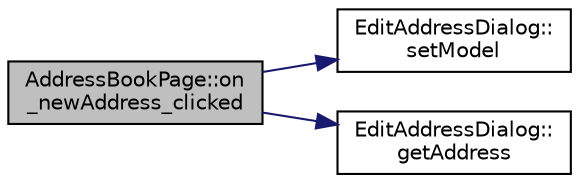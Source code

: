 digraph "AddressBookPage::on_newAddress_clicked"
{
  edge [fontname="Helvetica",fontsize="10",labelfontname="Helvetica",labelfontsize="10"];
  node [fontname="Helvetica",fontsize="10",shape=record];
  rankdir="LR";
  Node45 [label="AddressBookPage::on\l_newAddress_clicked",height=0.2,width=0.4,color="black", fillcolor="grey75", style="filled", fontcolor="black"];
  Node45 -> Node46 [color="midnightblue",fontsize="10",style="solid",fontname="Helvetica"];
  Node46 [label="EditAddressDialog::\lsetModel",height=0.2,width=0.4,color="black", fillcolor="white", style="filled",URL="$class_edit_address_dialog.html#a57d26af2c34bd45c06596e9b3fc9a446"];
  Node45 -> Node47 [color="midnightblue",fontsize="10",style="solid",fontname="Helvetica"];
  Node47 [label="EditAddressDialog::\lgetAddress",height=0.2,width=0.4,color="black", fillcolor="white", style="filled",URL="$class_edit_address_dialog.html#afe0ba363f55641dc7e510fff7764a5f1"];
}
